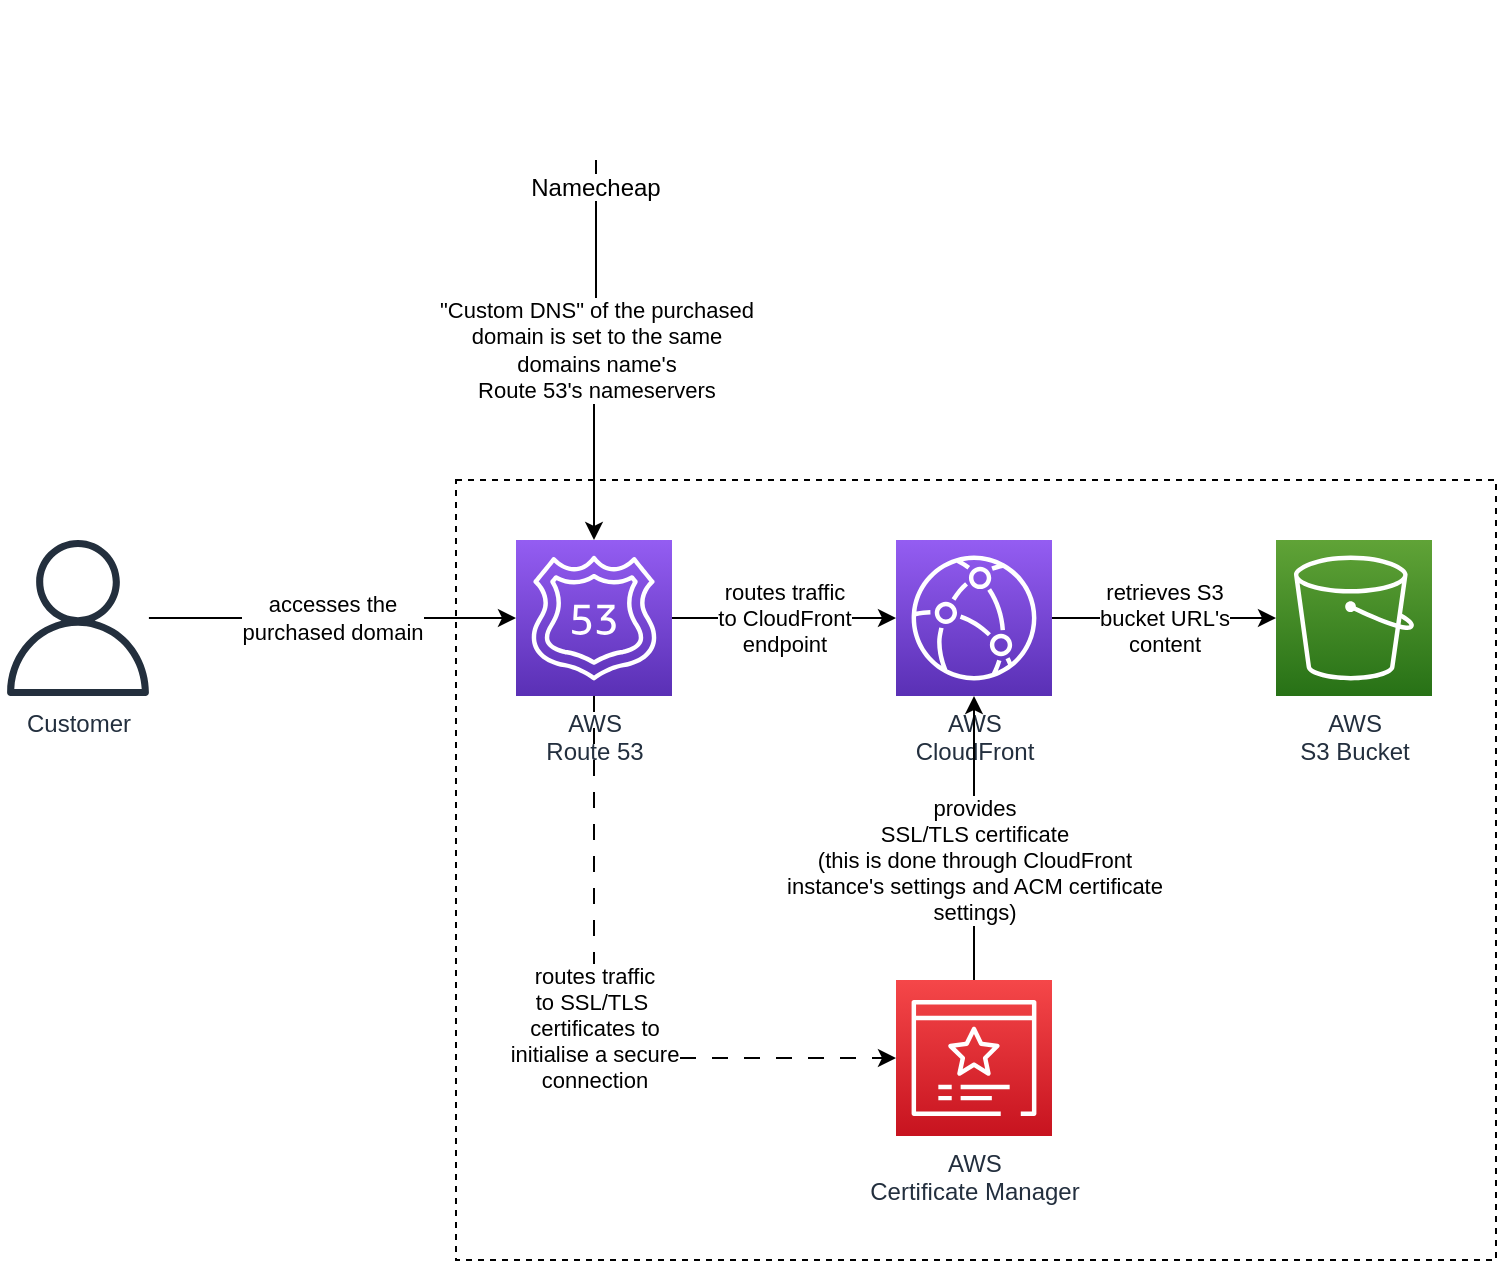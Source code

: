<mxfile version="20.8.16" type="device"><diagram name="Page-1" id="1iosQ1rirCQm_p3m87HR"><mxGraphModel dx="2084" dy="1163" grid="1" gridSize="10" guides="1" tooltips="1" connect="1" arrows="1" fold="1" page="1" pageScale="1" pageWidth="850" pageHeight="1100" math="0" shadow="0"><root><mxCell id="0"/><mxCell id="1" parent="0"/><mxCell id="rr1WGt1i-IOwlcnwMd7F-11" value="" style="rounded=0;whiteSpace=wrap;html=1;dashed=1;" vertex="1" parent="1"><mxGeometry x="150" y="370" width="520" height="390" as="geometry"/></mxCell><mxCell id="rr1WGt1i-IOwlcnwMd7F-9" value="routes traffic&lt;br&gt;to SSL/TLS&amp;nbsp;&lt;br&gt;certificates to&lt;br&gt;initialise a secure&lt;br&gt;connection" style="edgeStyle=orthogonalEdgeStyle;rounded=0;orthogonalLoop=1;jettySize=auto;html=1;exitX=0.5;exitY=1;exitDx=0;exitDy=0;exitPerimeter=0;entryX=0;entryY=0.5;entryDx=0;entryDy=0;entryPerimeter=0;dashed=1;dashPattern=8 8;" edge="1" parent="1" source="rr1WGt1i-IOwlcnwMd7F-1" target="rr1WGt1i-IOwlcnwMd7F-8"><mxGeometry relative="1" as="geometry"/></mxCell><mxCell id="rr1WGt1i-IOwlcnwMd7F-17" value="routes traffic&lt;br&gt;to CloudFront&lt;br&gt;endpoint" style="edgeStyle=orthogonalEdgeStyle;rounded=0;orthogonalLoop=1;jettySize=auto;html=1;exitX=1;exitY=0.5;exitDx=0;exitDy=0;exitPerimeter=0;entryX=0;entryY=0.5;entryDx=0;entryDy=0;entryPerimeter=0;" edge="1" parent="1" source="rr1WGt1i-IOwlcnwMd7F-1" target="rr1WGt1i-IOwlcnwMd7F-7"><mxGeometry relative="1" as="geometry"/></mxCell><mxCell id="rr1WGt1i-IOwlcnwMd7F-1" value="AWS &lt;br&gt;Route 53" style="sketch=0;points=[[0,0,0],[0.25,0,0],[0.5,0,0],[0.75,0,0],[1,0,0],[0,1,0],[0.25,1,0],[0.5,1,0],[0.75,1,0],[1,1,0],[0,0.25,0],[0,0.5,0],[0,0.75,0],[1,0.25,0],[1,0.5,0],[1,0.75,0]];outlineConnect=0;fontColor=#232F3E;gradientColor=#945DF2;gradientDirection=north;fillColor=#5A30B5;strokeColor=#ffffff;dashed=0;verticalLabelPosition=bottom;verticalAlign=top;align=center;html=1;fontSize=12;fontStyle=0;aspect=fixed;shape=mxgraph.aws4.resourceIcon;resIcon=mxgraph.aws4.route_53;" vertex="1" parent="1"><mxGeometry x="180" y="400" width="78" height="78" as="geometry"/></mxCell><mxCell id="rr1WGt1i-IOwlcnwMd7F-6" value="accesses the&lt;br&gt;purchased domain" style="edgeStyle=orthogonalEdgeStyle;rounded=0;orthogonalLoop=1;jettySize=auto;html=1;entryX=0;entryY=0.5;entryDx=0;entryDy=0;entryPerimeter=0;" edge="1" parent="1" source="rr1WGt1i-IOwlcnwMd7F-2" target="rr1WGt1i-IOwlcnwMd7F-1"><mxGeometry relative="1" as="geometry"/></mxCell><mxCell id="rr1WGt1i-IOwlcnwMd7F-2" value="Customer" style="sketch=0;outlineConnect=0;fontColor=#232F3E;gradientColor=none;fillColor=#232F3D;strokeColor=none;dashed=0;verticalLabelPosition=bottom;verticalAlign=top;align=center;html=1;fontSize=12;fontStyle=0;aspect=fixed;pointerEvents=1;shape=mxgraph.aws4.user;" vertex="1" parent="1"><mxGeometry x="-78" y="400" width="78" height="78" as="geometry"/></mxCell><mxCell id="rr1WGt1i-IOwlcnwMd7F-4" value="&quot;Custom DNS&quot; of the purchased&lt;br&gt;domain is set to the same &lt;br&gt;domains name's&lt;br&gt;Route 53's nameservers" style="edgeStyle=orthogonalEdgeStyle;rounded=0;orthogonalLoop=1;jettySize=auto;html=1;exitX=0.5;exitY=1;exitDx=0;exitDy=0;entryX=0.5;entryY=0;entryDx=0;entryDy=0;entryPerimeter=0;" edge="1" parent="1" source="rr1WGt1i-IOwlcnwMd7F-3" target="rr1WGt1i-IOwlcnwMd7F-1"><mxGeometry relative="1" as="geometry"/></mxCell><mxCell id="rr1WGt1i-IOwlcnwMd7F-3" value="Namecheap" style="shape=image;verticalLabelPosition=bottom;labelBackgroundColor=default;verticalAlign=top;aspect=fixed;imageAspect=0;image=https://pbs.twimg.com/profile_images/1250692584240005120/y54liLfl_400x400.jpg;" vertex="1" parent="1"><mxGeometry x="180" y="130" width="80" height="80" as="geometry"/></mxCell><mxCell id="rr1WGt1i-IOwlcnwMd7F-21" value="retrieves S3&lt;br&gt;bucket URL's&lt;br&gt;content" style="edgeStyle=orthogonalEdgeStyle;rounded=0;orthogonalLoop=1;jettySize=auto;html=1;exitX=1;exitY=0.5;exitDx=0;exitDy=0;exitPerimeter=0;entryX=0;entryY=0.5;entryDx=0;entryDy=0;entryPerimeter=0;" edge="1" parent="1" source="rr1WGt1i-IOwlcnwMd7F-7" target="rr1WGt1i-IOwlcnwMd7F-19"><mxGeometry relative="1" as="geometry"/></mxCell><mxCell id="rr1WGt1i-IOwlcnwMd7F-7" value="AWS&lt;br&gt;CloudFront" style="sketch=0;points=[[0,0,0],[0.25,0,0],[0.5,0,0],[0.75,0,0],[1,0,0],[0,1,0],[0.25,1,0],[0.5,1,0],[0.75,1,0],[1,1,0],[0,0.25,0],[0,0.5,0],[0,0.75,0],[1,0.25,0],[1,0.5,0],[1,0.75,0]];outlineConnect=0;fontColor=#232F3E;gradientColor=#945DF2;gradientDirection=north;fillColor=#5A30B5;strokeColor=#ffffff;dashed=0;verticalLabelPosition=bottom;verticalAlign=top;align=center;html=1;fontSize=12;fontStyle=0;aspect=fixed;shape=mxgraph.aws4.resourceIcon;resIcon=mxgraph.aws4.cloudfront;" vertex="1" parent="1"><mxGeometry x="370" y="400" width="78" height="78" as="geometry"/></mxCell><mxCell id="rr1WGt1i-IOwlcnwMd7F-16" value="provides&lt;br&gt;SSL/TLS certificate&lt;br&gt;(this is done through CloudFront&lt;br&gt;instance's settings and ACM certificate&lt;br&gt;settings)" style="edgeStyle=orthogonalEdgeStyle;rounded=0;orthogonalLoop=1;jettySize=auto;html=1;exitX=0.5;exitY=0;exitDx=0;exitDy=0;exitPerimeter=0;entryX=0.5;entryY=1;entryDx=0;entryDy=0;entryPerimeter=0;" edge="1" parent="1" source="rr1WGt1i-IOwlcnwMd7F-8" target="rr1WGt1i-IOwlcnwMd7F-7"><mxGeometry x="-0.155" relative="1" as="geometry"><mxPoint as="offset"/></mxGeometry></mxCell><mxCell id="rr1WGt1i-IOwlcnwMd7F-8" value="AWS&lt;br&gt;Certificate Manager" style="sketch=0;points=[[0,0,0],[0.25,0,0],[0.5,0,0],[0.75,0,0],[1,0,0],[0,1,0],[0.25,1,0],[0.5,1,0],[0.75,1,0],[1,1,0],[0,0.25,0],[0,0.5,0],[0,0.75,0],[1,0.25,0],[1,0.5,0],[1,0.75,0]];outlineConnect=0;fontColor=#232F3E;gradientColor=#F54749;gradientDirection=north;fillColor=#C7131F;strokeColor=#ffffff;dashed=0;verticalLabelPosition=bottom;verticalAlign=top;align=center;html=1;fontSize=12;fontStyle=0;aspect=fixed;shape=mxgraph.aws4.resourceIcon;resIcon=mxgraph.aws4.certificate_manager_3;" vertex="1" parent="1"><mxGeometry x="370" y="620" width="78" height="78" as="geometry"/></mxCell><mxCell id="rr1WGt1i-IOwlcnwMd7F-14" value="" style="shape=image;verticalLabelPosition=bottom;labelBackgroundColor=default;verticalAlign=top;aspect=fixed;imageAspect=0;image=https://assets-web-varjo.s3.eu-north-1.amazonaws.com/wp-content/uploads/2019/12/aws-logo.png;clipPath=inset(12.2% 25% 16.03% 25%);" vertex="1" parent="1"><mxGeometry x="620" y="710" width="50" height="50" as="geometry"/></mxCell><mxCell id="rr1WGt1i-IOwlcnwMd7F-19" value="AWS&lt;br&gt;S3 Bucket" style="sketch=0;points=[[0,0,0],[0.25,0,0],[0.5,0,0],[0.75,0,0],[1,0,0],[0,1,0],[0.25,1,0],[0.5,1,0],[0.75,1,0],[1,1,0],[0,0.25,0],[0,0.5,0],[0,0.75,0],[1,0.25,0],[1,0.5,0],[1,0.75,0]];outlineConnect=0;fontColor=#232F3E;gradientColor=#60A337;gradientDirection=north;fillColor=#277116;strokeColor=#ffffff;dashed=0;verticalLabelPosition=bottom;verticalAlign=top;align=center;html=1;fontSize=12;fontStyle=0;aspect=fixed;shape=mxgraph.aws4.resourceIcon;resIcon=mxgraph.aws4.s3;shadow=0;" vertex="1" parent="1"><mxGeometry x="560" y="400" width="78" height="78" as="geometry"/></mxCell></root></mxGraphModel></diagram></mxfile>